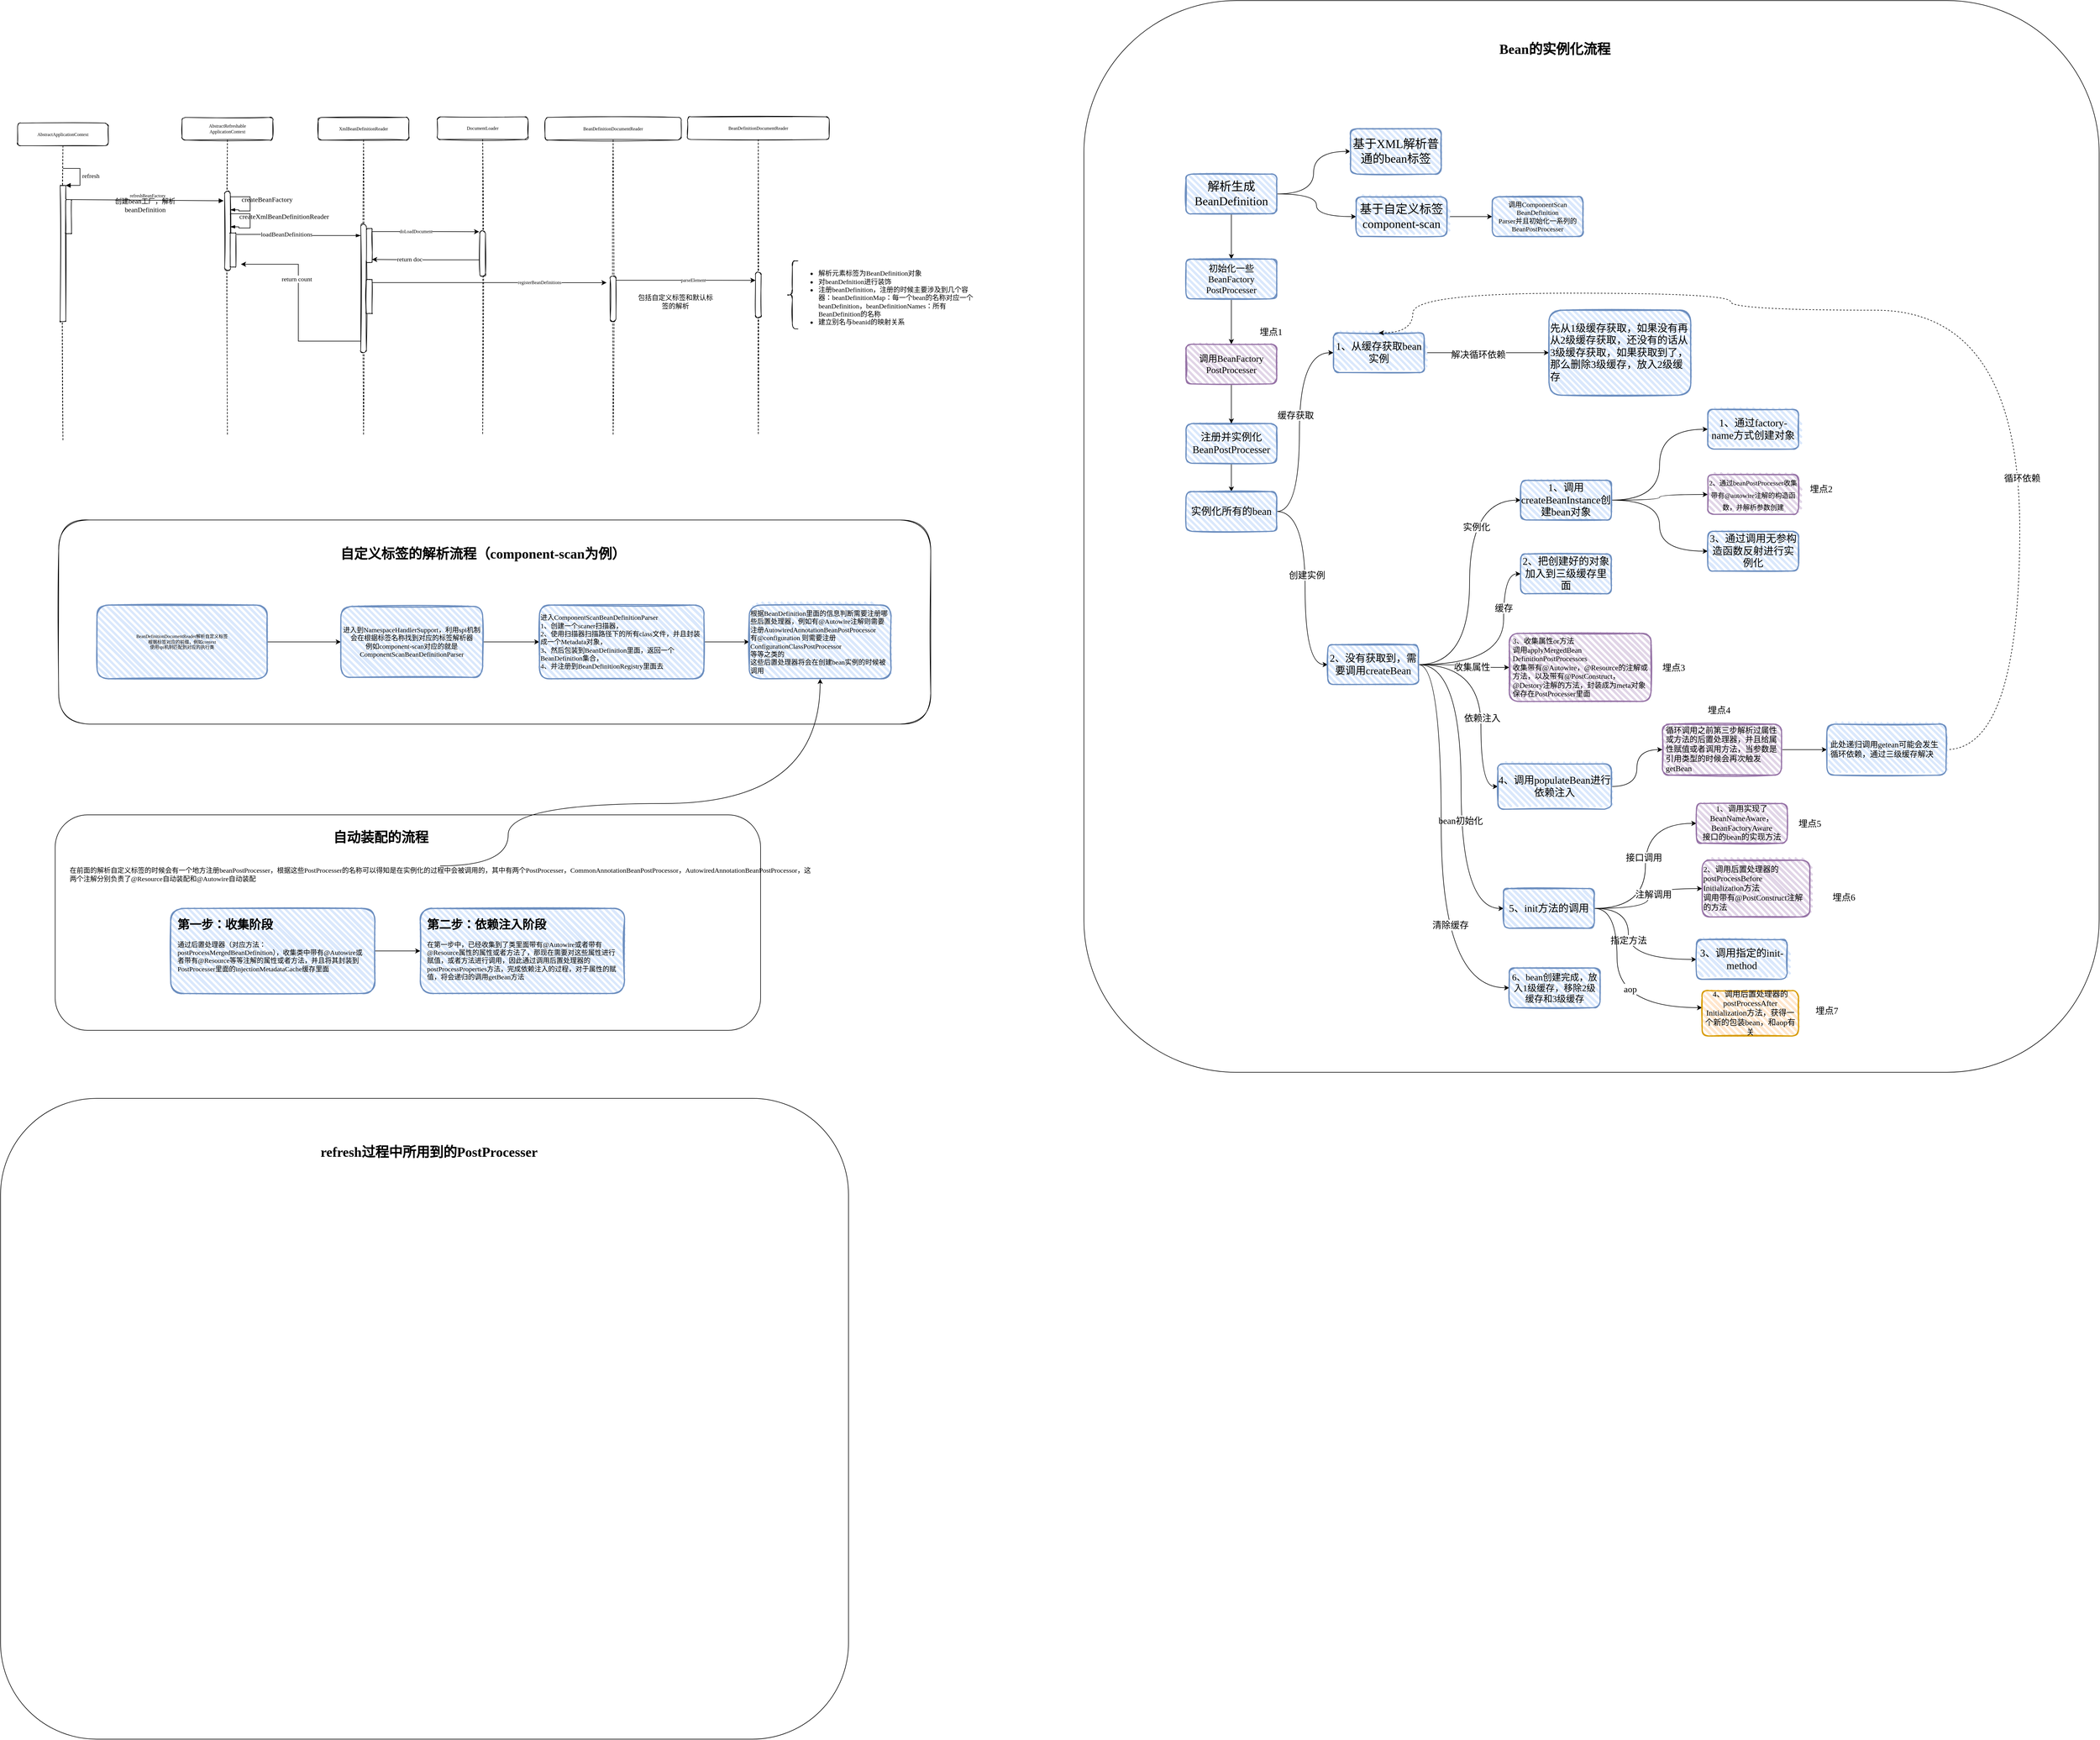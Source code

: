 <mxfile version="20.1.4" type="github">
  <diagram id="qRgSkZ1m7w0oscVlsJi2" name="第 1 页">
    <mxGraphModel dx="1719" dy="2348" grid="1" gridSize="10" guides="1" tooltips="1" connect="1" arrows="1" fold="1" page="1" pageScale="1" pageWidth="827" pageHeight="1169" math="0" shadow="0">
      <root>
        <mxCell id="0" />
        <mxCell id="1" parent="0" />
        <mxCell id="1ompkj2hWSB-YoC1AE3v-81" value="" style="rounded=1;whiteSpace=wrap;html=1;fontFamily=Comic Sans MS;fontSize=16;" vertex="1" parent="1">
          <mxGeometry x="1940" y="-136" width="1790" height="1890" as="geometry" />
        </mxCell>
        <mxCell id="kqyRtx0JfChElpCiszqf-2" value="&lt;div style=&quot;background-color: rgb(255, 255, 255); font-size: 6pt;&quot;&gt;AbstractApplicationContext&lt;/div&gt;" style="shape=umlLifeline;perimeter=lifelinePerimeter;whiteSpace=wrap;html=1;container=1;collapsible=0;recursiveResize=0;outlineConnect=0;sketch=1;rounded=1;glass=0;shadow=0;fontFamily=Comic Sans MS;" parent="1" vertex="1">
          <mxGeometry x="60" y="80" width="160" height="560" as="geometry" />
        </mxCell>
        <mxCell id="kqyRtx0JfChElpCiszqf-5" value="" style="html=1;points=[];perimeter=orthogonalPerimeter;rounded=1;shadow=0;glass=0;sketch=1;fontFamily=Comic Sans MS;" parent="kqyRtx0JfChElpCiszqf-2" vertex="1">
          <mxGeometry x="75" y="110" width="10" height="240" as="geometry" />
        </mxCell>
        <mxCell id="kqyRtx0JfChElpCiszqf-6" value="refresh" style="edgeStyle=orthogonalEdgeStyle;html=1;align=left;spacingLeft=2;endArrow=block;rounded=0;entryX=1;entryY=0;fontFamily=Comic Sans MS;" parent="kqyRtx0JfChElpCiszqf-2" target="kqyRtx0JfChElpCiszqf-5" edge="1">
          <mxGeometry relative="1" as="geometry">
            <mxPoint x="80" y="80" as="sourcePoint" />
            <Array as="points">
              <mxPoint x="110" y="80" />
              <mxPoint x="110" y="110" />
            </Array>
          </mxGeometry>
        </mxCell>
        <mxCell id="kqyRtx0JfChElpCiszqf-14" value="" style="html=1;points=[];perimeter=orthogonalPerimeter;rounded=1;shadow=0;glass=0;sketch=1;fontFamily=Comic Sans MS;" parent="kqyRtx0JfChElpCiszqf-2" vertex="1">
          <mxGeometry x="85" y="135" width="10" height="60" as="geometry" />
        </mxCell>
        <mxCell id="kqyRtx0JfChElpCiszqf-18" value="&lt;div style=&quot;background-color: rgb(255, 255, 255); font-size: 6pt;&quot;&gt;&lt;div style=&quot;font-size: 6pt;&quot;&gt;AbstractRefreshable&lt;/div&gt;&lt;div style=&quot;font-size: 6pt;&quot;&gt;ApplicationContext&lt;/div&gt;&lt;/div&gt;" style="shape=umlLifeline;perimeter=lifelinePerimeter;whiteSpace=wrap;html=1;container=1;collapsible=0;recursiveResize=0;outlineConnect=0;sketch=1;rounded=1;glass=0;shadow=0;fontFamily=Comic Sans MS;" parent="1" vertex="1">
          <mxGeometry x="350" y="70" width="160" height="560" as="geometry" />
        </mxCell>
        <mxCell id="kqyRtx0JfChElpCiszqf-24" value="" style="html=1;points=[[1,0.05,0,0,0],[1,0.1,0,0,0],[1,0.15,0,0,0],[1,0.2,0,0,0],[1,0.25,0,0,0],[1,0.3,0,0,0],[1,0.35,0,0,0],[1,0.4,0,0,0],[1,0.45,0,0,0],[1,0.5,0,0,0],[1,0.55,0,0,0],[1,0.6,0,0,0],[1,0.65,0,0,0],[1,0.7,0,0,0],[1,0.75,0,0,0],[1,0.8,0,0,0],[1,0.85,0,0,0],[1,0.9,0,0,0],[1,0.95,0,0,0]];perimeter=orthogonalPerimeter;rounded=1;shadow=0;glass=0;sketch=1;arcSize=50;fontFamily=Comic Sans MS;" parent="kqyRtx0JfChElpCiszqf-18" vertex="1">
          <mxGeometry x="75" y="130" width="10" height="140" as="geometry" />
        </mxCell>
        <mxCell id="kqyRtx0JfChElpCiszqf-30" value="" style="html=1;points=[[1,0.09,0,0,0],[1,0.18,0,0,0],[1,0.27,0,0,0],[1,0.36,0,0,0],[1,0.45,0,0,0],[1,0.55,0,0,0],[1,0.64,0,0,0],[1,0.73,0,0,0],[1,0.82,0,0,0],[1,0.91,0,0,0]];perimeter=orthogonalPerimeter;rounded=1;shadow=0;glass=0;sketch=1;fontFamily=Comic Sans MS;" parent="kqyRtx0JfChElpCiszqf-18" vertex="1">
          <mxGeometry x="85.0" y="204" width="10" height="60" as="geometry" />
        </mxCell>
        <mxCell id="kqyRtx0JfChElpCiszqf-33" style="edgeStyle=orthogonalEdgeStyle;rounded=0;orthogonalLoop=1;jettySize=auto;html=1;exitX=1;exitY=0.2;exitDx=0;exitDy=0;exitPerimeter=0;entryX=1;entryY=0.05;entryDx=0;entryDy=0;entryPerimeter=0;fontFamily=Comic Sans MS;startArrow=blockThin;startFill=1;endArrow=none;endFill=0;" parent="kqyRtx0JfChElpCiszqf-18" edge="1">
          <mxGeometry relative="1" as="geometry">
            <mxPoint x="85" y="163" as="sourcePoint" />
            <mxPoint x="85" y="142.0" as="targetPoint" />
            <Array as="points">
              <mxPoint x="100" y="163" />
              <mxPoint x="100" y="165" />
              <mxPoint x="120" y="165" />
              <mxPoint x="120" y="140" />
              <mxPoint x="85" y="140" />
            </Array>
          </mxGeometry>
        </mxCell>
        <mxCell id="kqyRtx0JfChElpCiszqf-40" style="edgeStyle=orthogonalEdgeStyle;rounded=0;orthogonalLoop=1;jettySize=auto;html=1;exitX=1;exitY=0.2;exitDx=0;exitDy=0;exitPerimeter=0;entryX=1;entryY=0.05;entryDx=0;entryDy=0;entryPerimeter=0;fontFamily=Comic Sans MS;startArrow=blockThin;startFill=1;endArrow=none;endFill=0;" parent="kqyRtx0JfChElpCiszqf-18" edge="1">
          <mxGeometry relative="1" as="geometry">
            <mxPoint x="85" y="192.98" as="sourcePoint" />
            <mxPoint x="85" y="171.98" as="targetPoint" />
            <Array as="points">
              <mxPoint x="100" y="192.98" />
              <mxPoint x="100" y="194.98" />
              <mxPoint x="120" y="194.98" />
              <mxPoint x="120" y="169.98" />
              <mxPoint x="85" y="169.98" />
            </Array>
          </mxGeometry>
        </mxCell>
        <mxCell id="kqyRtx0JfChElpCiszqf-15" value="&lt;div style=&quot;font-size: 6pt;&quot;&gt;refreshBeanFactory&lt;/div&gt;" style="html=1;verticalAlign=bottom;endArrow=none;entryX=1;entryY=0;rounded=0;endFill=0;startArrow=block;startFill=1;fontFamily=Comic Sans MS;exitX=-0.175;exitY=0.122;exitDx=0;exitDy=0;exitPerimeter=0;" parent="1" source="kqyRtx0JfChElpCiszqf-24" target="kqyRtx0JfChElpCiszqf-14" edge="1">
          <mxGeometry relative="1" as="geometry">
            <mxPoint x="420" y="210" as="sourcePoint" />
          </mxGeometry>
        </mxCell>
        <mxCell id="kqyRtx0JfChElpCiszqf-25" value="创建bean工厂，解析beanDefinition" style="text;html=1;strokeColor=none;fillColor=none;align=center;verticalAlign=middle;whiteSpace=wrap;rounded=0;shadow=0;glass=0;sketch=1;fontFamily=Comic Sans MS;" parent="1" vertex="1">
          <mxGeometry x="220" y="210" width="130" height="30" as="geometry" />
        </mxCell>
        <mxCell id="kqyRtx0JfChElpCiszqf-26" value="&lt;div style=&quot;background-color: rgb(255, 255, 255); font-size: 6pt;&quot;&gt;&lt;div style=&quot;font-size: 6pt;&quot;&gt;XmlBeanDefinitionReader&lt;/div&gt;&lt;/div&gt;" style="shape=umlLifeline;perimeter=lifelinePerimeter;whiteSpace=wrap;html=1;container=1;collapsible=0;recursiveResize=0;outlineConnect=0;sketch=1;rounded=1;glass=0;shadow=0;fontFamily=Comic Sans MS;" parent="1" vertex="1">
          <mxGeometry x="590" y="70" width="160" height="560" as="geometry" />
        </mxCell>
        <mxCell id="kqyRtx0JfChElpCiszqf-27" value="" style="html=1;points=[[0,0.09,0,0,0],[0,0.18,0,0,0],[0,0.27,0,0,0],[0,0.36,0,0,0],[0,0.45,0,0,0],[0,0.55,0,0,0],[0,0.64,0,0,0],[0,0.73,0,0,0],[0,0.82,0,0,0],[0,0.91,0,0,0],[1,0.06,0,0,0],[1,0.13,0,0,0],[1,0.19,0,0,0],[1,0.25,0,0,0],[1,0.31,0,0,0],[1,0.38,0,0,0],[1,0.44,0,0,0],[1,0.5,0,0,0],[1,0.56,0,0,0],[1,0.63,0,0,0],[1,0.69,0,0,0],[1,0.75,0,0,0],[1,0.81,0,0,0],[1,0.88,0,0,0],[1,0.94,0,0,0]];perimeter=orthogonalPerimeter;rounded=1;shadow=0;glass=0;sketch=1;arcSize=50;fontFamily=Comic Sans MS;" parent="kqyRtx0JfChElpCiszqf-26" vertex="1">
          <mxGeometry x="75" y="188" width="10" height="227" as="geometry" />
        </mxCell>
        <mxCell id="kqyRtx0JfChElpCiszqf-47" value="" style="html=1;points=[[1,0.09,0,0,0],[1,0.18,0,0,0],[1,0.27,0,0,0],[1,0.36,0,0,0],[1,0.45,0,0,0],[1,0.55,0,0,0],[1,0.64,0,0,0],[1,0.73,0,0,0],[1,0.82,0,0,0],[1,0.91,0,0,0]];perimeter=orthogonalPerimeter;rounded=1;shadow=0;glass=0;sketch=1;fontFamily=Comic Sans MS;" parent="kqyRtx0JfChElpCiszqf-26" vertex="1">
          <mxGeometry x="85.0" y="196" width="10" height="60" as="geometry" />
        </mxCell>
        <mxCell id="kqyRtx0JfChElpCiszqf-49" value="" style="html=1;points=[[1,0.09,0,0,0],[1,0.18,0,0,0],[1,0.27,0,0,0],[1,0.36,0,0,0],[1,0.45,0,0,0],[1,0.55,0,0,0],[1,0.64,0,0,0],[1,0.73,0,0,0],[1,0.82,0,0,0],[1,0.91,0,0,0]];perimeter=orthogonalPerimeter;rounded=1;shadow=0;glass=0;sketch=1;fontFamily=Comic Sans MS;" parent="kqyRtx0JfChElpCiszqf-26" vertex="1">
          <mxGeometry x="85.0" y="286" width="10" height="60" as="geometry" />
        </mxCell>
        <mxCell id="kqyRtx0JfChElpCiszqf-34" value="createXmlBeanDefinitionReader" style="text;html=1;strokeColor=none;fillColor=none;align=center;verticalAlign=middle;whiteSpace=wrap;rounded=0;shadow=0;glass=0;sketch=1;fontFamily=Comic Sans MS;" parent="1" vertex="1">
          <mxGeometry x="500" y="230" width="60" height="30" as="geometry" />
        </mxCell>
        <mxCell id="kqyRtx0JfChElpCiszqf-37" style="edgeStyle=orthogonalEdgeStyle;rounded=0;orthogonalLoop=1;jettySize=auto;html=1;exitX=0;exitY=0.09;exitDx=0;exitDy=0;exitPerimeter=0;entryX=1.094;entryY=0.039;entryDx=0;entryDy=0;entryPerimeter=0;fontFamily=Comic Sans MS;startArrow=blockThin;startFill=1;endArrow=none;endFill=0;" parent="1" source="kqyRtx0JfChElpCiszqf-27" target="kqyRtx0JfChElpCiszqf-30" edge="1">
          <mxGeometry relative="1" as="geometry" />
        </mxCell>
        <mxCell id="kqyRtx0JfChElpCiszqf-39" value="loadBeanDefinitions" style="edgeLabel;html=1;align=center;verticalAlign=middle;resizable=0;points=[];fontFamily=Comic Sans MS;" parent="kqyRtx0JfChElpCiszqf-37" vertex="1" connectable="0">
          <mxGeometry x="0.203" y="-1" relative="1" as="geometry">
            <mxPoint as="offset" />
          </mxGeometry>
        </mxCell>
        <mxCell id="kqyRtx0JfChElpCiszqf-41" value="createBeanFactory" style="text;html=1;strokeColor=none;fillColor=none;align=center;verticalAlign=middle;whiteSpace=wrap;rounded=0;shadow=0;glass=0;sketch=1;fontFamily=Comic Sans MS;" parent="1" vertex="1">
          <mxGeometry x="470" y="200" width="60" height="30" as="geometry" />
        </mxCell>
        <mxCell id="kqyRtx0JfChElpCiszqf-42" value="&lt;div style=&quot;background-color: rgb(255, 255, 255); font-size: 6pt;&quot;&gt;&lt;div style=&quot;font-size: 6pt;&quot;&gt;DocumentLoader&lt;/div&gt;&lt;/div&gt;" style="shape=umlLifeline;perimeter=lifelinePerimeter;whiteSpace=wrap;html=1;container=1;collapsible=0;recursiveResize=0;outlineConnect=0;sketch=1;rounded=1;glass=0;shadow=0;fontFamily=Comic Sans MS;" parent="1" vertex="1">
          <mxGeometry x="800" y="69" width="160" height="560" as="geometry" />
        </mxCell>
        <mxCell id="kqyRtx0JfChElpCiszqf-43" value="" style="html=1;points=[[0,0.09,0,0,0],[0,0.18,0,0,0],[0,0.27,0,0,0],[0,0.36,0,0,0],[0,0.45,0,0,0],[0,0.55,0,0,0],[0,0.64,0,0,0],[0,0.73,0,0,0],[0,0.82,0,0,0],[0,0.91,0,0,0]];perimeter=orthogonalPerimeter;rounded=1;shadow=0;glass=0;sketch=1;arcSize=50;fontFamily=Comic Sans MS;" parent="kqyRtx0JfChElpCiszqf-42" vertex="1">
          <mxGeometry x="75" y="201" width="10" height="80" as="geometry" />
        </mxCell>
        <mxCell id="kqyRtx0JfChElpCiszqf-44" value="&lt;div style=&quot;background-color: rgb(255, 255, 255); font-size: 6pt;&quot;&gt;&lt;div style=&quot;font-size: 6pt;&quot;&gt;BeanDefinitionDocumentReader&lt;/div&gt;&lt;/div&gt;" style="shape=umlLifeline;perimeter=lifelinePerimeter;whiteSpace=wrap;html=1;container=1;collapsible=0;recursiveResize=0;outlineConnect=0;sketch=1;rounded=1;glass=0;shadow=0;fontFamily=Comic Sans MS;" parent="1" vertex="1">
          <mxGeometry x="990" y="70" width="240" height="559" as="geometry" />
        </mxCell>
        <mxCell id="kqyRtx0JfChElpCiszqf-45" value="" style="html=1;points=[[0,0.09,0,0,0],[0,0.17,0,0,0],[0,0.28,0,0,0],[0,0.36,0,0,0],[0,0.45,0,0,0],[0,0.55,0,0,0],[0,0.64,0,0,0],[0,0.72,0,0,0],[0,0.82,0,0,0],[0,0.91,0,0,0],[1,0.09,0,0,0],[1,0.18,0,0,0],[1,0.27,0,0,0],[1,0.36,0,0,0],[1,0.45,0,0,0],[1,0.55,0,0,0],[1,0.64,0,0,0],[1,0.73,0,0,0],[1,0.82,0,0,0],[1,0.91,0,0,0]];perimeter=orthogonalPerimeter;rounded=1;shadow=0;glass=0;sketch=1;arcSize=50;fontFamily=Comic Sans MS;" parent="kqyRtx0JfChElpCiszqf-44" vertex="1">
          <mxGeometry x="115" y="280" width="10" height="80" as="geometry" />
        </mxCell>
        <mxCell id="kqyRtx0JfChElpCiszqf-48" style="edgeStyle=orthogonalEdgeStyle;rounded=0;orthogonalLoop=1;jettySize=auto;html=1;exitX=1;exitY=0.09;exitDx=0;exitDy=0;exitPerimeter=0;entryX=-0.123;entryY=0.02;entryDx=0;entryDy=0;entryPerimeter=0;fontFamily=Comic Sans MS;startArrow=none;startFill=0;endArrow=classic;endFill=1;" parent="1" source="kqyRtx0JfChElpCiszqf-47" target="kqyRtx0JfChElpCiszqf-43" edge="1">
          <mxGeometry relative="1" as="geometry" />
        </mxCell>
        <mxCell id="kqyRtx0JfChElpCiszqf-51" value="&lt;div style=&quot;font-size: 6pt;&quot;&gt;doLoadDocument&lt;/div&gt;" style="edgeLabel;html=1;align=center;verticalAlign=middle;resizable=0;points=[];fontFamily=Comic Sans MS;" parent="kqyRtx0JfChElpCiszqf-48" vertex="1" connectable="0">
          <mxGeometry x="-0.187" y="1" relative="1" as="geometry">
            <mxPoint as="offset" />
          </mxGeometry>
        </mxCell>
        <mxCell id="kqyRtx0JfChElpCiszqf-50" style="edgeStyle=orthogonalEdgeStyle;rounded=0;orthogonalLoop=1;jettySize=auto;html=1;exitX=1;exitY=0.09;exitDx=0;exitDy=0;exitPerimeter=0;entryX=-0.654;entryY=0.144;entryDx=0;entryDy=0;entryPerimeter=0;fontFamily=Comic Sans MS;startArrow=none;startFill=0;endArrow=classic;endFill=1;" parent="1" source="kqyRtx0JfChElpCiszqf-49" target="kqyRtx0JfChElpCiszqf-45" edge="1">
          <mxGeometry relative="1" as="geometry" />
        </mxCell>
        <mxCell id="kqyRtx0JfChElpCiszqf-54" value="&lt;div style=&quot;font-size: 6pt;&quot;&gt;registerBeanDefinitions&lt;/div&gt;" style="edgeLabel;html=1;align=center;verticalAlign=middle;resizable=0;points=[];fontFamily=Comic Sans MS;" parent="kqyRtx0JfChElpCiszqf-50" vertex="1" connectable="0">
          <mxGeometry x="-0.263" y="-1" relative="1" as="geometry">
            <mxPoint x="142" y="-2" as="offset" />
          </mxGeometry>
        </mxCell>
        <mxCell id="kqyRtx0JfChElpCiszqf-52" style="edgeStyle=orthogonalEdgeStyle;rounded=0;orthogonalLoop=1;jettySize=auto;html=1;exitX=0;exitY=0.64;exitDx=0;exitDy=0;exitPerimeter=0;entryX=1;entryY=0.91;entryDx=0;entryDy=0;entryPerimeter=0;fontFamily=Comic Sans MS;startArrow=none;startFill=0;endArrow=classic;endFill=1;" parent="1" source="kqyRtx0JfChElpCiszqf-43" target="kqyRtx0JfChElpCiszqf-47" edge="1">
          <mxGeometry relative="1" as="geometry" />
        </mxCell>
        <mxCell id="kqyRtx0JfChElpCiszqf-53" value="return doc" style="edgeLabel;html=1;align=center;verticalAlign=middle;resizable=0;points=[];fontFamily=Comic Sans MS;" parent="kqyRtx0JfChElpCiszqf-52" vertex="1" connectable="0">
          <mxGeometry x="0.312" y="-1" relative="1" as="geometry">
            <mxPoint as="offset" />
          </mxGeometry>
        </mxCell>
        <mxCell id="kqyRtx0JfChElpCiszqf-56" value="&lt;div style=&quot;background-color: rgb(255, 255, 255); font-size: 6pt;&quot;&gt;&lt;div style=&quot;font-size: 6pt;&quot;&gt;BeanDefinitionDocumentReader&lt;/div&gt;&lt;/div&gt;" style="shape=umlLifeline;perimeter=lifelinePerimeter;whiteSpace=wrap;html=1;container=1;collapsible=0;recursiveResize=0;outlineConnect=0;sketch=1;rounded=1;glass=0;shadow=0;fontFamily=Comic Sans MS;" parent="1" vertex="1">
          <mxGeometry x="1241" y="69" width="250" height="559" as="geometry" />
        </mxCell>
        <mxCell id="kqyRtx0JfChElpCiszqf-57" value="" style="html=1;points=[[0,0.09,0,0,0],[0,0.18,0,0,0],[0,0.27,0,0,0],[0,0.36,0,0,0],[0,0.45,0,0,0],[0,0.55,0,0,0],[0,0.64,0,0,0],[0,0.73,0,0,0],[0,0.82,0,0,0],[0,0.91,0,0,0]];perimeter=orthogonalPerimeter;rounded=1;shadow=0;glass=0;sketch=1;arcSize=50;fontFamily=Comic Sans MS;" parent="kqyRtx0JfChElpCiszqf-56" vertex="1">
          <mxGeometry x="120" y="274" width="10" height="80" as="geometry" />
        </mxCell>
        <mxCell id="kqyRtx0JfChElpCiszqf-62" value="" style="shape=curlyBracket;whiteSpace=wrap;html=1;rounded=1;shadow=0;glass=0;sketch=1;fontFamily=Comic Sans MS;" parent="kqyRtx0JfChElpCiszqf-56" vertex="1">
          <mxGeometry x="175" y="254" width="20" height="120" as="geometry" />
        </mxCell>
        <mxCell id="kqyRtx0JfChElpCiszqf-58" style="edgeStyle=orthogonalEdgeStyle;rounded=0;orthogonalLoop=1;jettySize=auto;html=1;exitX=1;exitY=0.09;exitDx=0;exitDy=0;exitPerimeter=0;entryX=0;entryY=0.18;entryDx=0;entryDy=0;entryPerimeter=0;fontFamily=Comic Sans MS;startArrow=none;startFill=0;endArrow=classic;endFill=1;" parent="1" source="kqyRtx0JfChElpCiszqf-45" target="kqyRtx0JfChElpCiszqf-57" edge="1">
          <mxGeometry relative="1" as="geometry" />
        </mxCell>
        <mxCell id="kqyRtx0JfChElpCiszqf-59" value="&lt;div style=&quot;font-size: 6pt;&quot;&gt;parseElement&lt;/div&gt;" style="edgeLabel;html=1;align=center;verticalAlign=middle;resizable=0;points=[];fontFamily=Comic Sans MS;" parent="kqyRtx0JfChElpCiszqf-58" vertex="1" connectable="0">
          <mxGeometry x="0.106" y="1" relative="1" as="geometry">
            <mxPoint as="offset" />
          </mxGeometry>
        </mxCell>
        <mxCell id="kqyRtx0JfChElpCiszqf-60" style="edgeStyle=orthogonalEdgeStyle;rounded=0;orthogonalLoop=1;jettySize=auto;html=1;exitX=0;exitY=0.91;exitDx=0;exitDy=0;exitPerimeter=0;entryX=1.874;entryY=0.916;entryDx=0;entryDy=0;entryPerimeter=0;fontFamily=Comic Sans MS;startArrow=none;startFill=0;endArrow=classic;endFill=1;" parent="1" source="kqyRtx0JfChElpCiszqf-27" target="kqyRtx0JfChElpCiszqf-30" edge="1">
          <mxGeometry relative="1" as="geometry" />
        </mxCell>
        <mxCell id="kqyRtx0JfChElpCiszqf-61" value="return count" style="edgeLabel;html=1;align=center;verticalAlign=middle;resizable=0;points=[];fontFamily=Comic Sans MS;" parent="kqyRtx0JfChElpCiszqf-60" vertex="1" connectable="0">
          <mxGeometry x="0.267" y="3" relative="1" as="geometry">
            <mxPoint as="offset" />
          </mxGeometry>
        </mxCell>
        <mxCell id="kqyRtx0JfChElpCiszqf-63" value="&lt;ul&gt;&lt;li&gt;解析元素标签为BeanDefinition对象&lt;/li&gt;&lt;li&gt;对beanDefnition进行装饰&lt;/li&gt;&lt;li&gt;注册beanDefinition，注册的时候主要涉及到几个容器：beanDefinitionMap：每一个bean的名称对应一个beanDefinition，beanDefinitionNames：所有BeanDefinition的名称&lt;/li&gt;&lt;li&gt;建立别名与beanid的映射关系&lt;/li&gt;&lt;/ul&gt;" style="text;strokeColor=none;fillColor=none;html=1;whiteSpace=wrap;verticalAlign=middle;overflow=hidden;rounded=1;shadow=0;glass=0;sketch=1;fontFamily=Comic Sans MS;" parent="1" vertex="1">
          <mxGeometry x="1430" y="313" width="320" height="150" as="geometry" />
        </mxCell>
        <mxCell id="kqyRtx0JfChElpCiszqf-65" value="包括自定义标签和默认标签的解析" style="text;html=1;strokeColor=none;fillColor=none;align=center;verticalAlign=middle;whiteSpace=wrap;rounded=0;shadow=0;glass=0;sketch=1;fontFamily=Comic Sans MS;" parent="1" vertex="1">
          <mxGeometry x="1150" y="380" width="140" height="30" as="geometry" />
        </mxCell>
        <mxCell id="kqyRtx0JfChElpCiszqf-67" value="" style="rounded=1;whiteSpace=wrap;html=1;shadow=0;glass=0;sketch=1;fontFamily=Comic Sans MS;" parent="1" vertex="1">
          <mxGeometry x="132.5" y="780" width="1537.5" height="360" as="geometry" />
        </mxCell>
        <mxCell id="kqyRtx0JfChElpCiszqf-68" value="自定义标签的解析流程（component-scan为例）" style="text;strokeColor=none;fillColor=none;html=1;fontSize=24;fontStyle=1;verticalAlign=middle;align=center;rounded=1;shadow=0;glass=0;sketch=1;fontFamily=Comic Sans MS;" parent="1" vertex="1">
          <mxGeometry x="620" y="820" width="520" height="40" as="geometry" />
        </mxCell>
        <mxCell id="kqyRtx0JfChElpCiszqf-72" value="" style="edgeStyle=orthogonalEdgeStyle;rounded=0;orthogonalLoop=1;jettySize=auto;html=1;fontFamily=Comic Sans MS;startArrow=none;startFill=0;endArrow=classic;endFill=1;" parent="1" source="kqyRtx0JfChElpCiszqf-70" target="kqyRtx0JfChElpCiszqf-71" edge="1">
          <mxGeometry relative="1" as="geometry" />
        </mxCell>
        <mxCell id="kqyRtx0JfChElpCiszqf-70" value="&lt;div style=&quot;font-size: 6pt;&quot;&gt;BeanDefinitionDocumentReader解析自定义标签&lt;/div&gt;&lt;div style=&quot;font-size: 6pt;&quot;&gt;根据标签对应的前缀，例如context&lt;/div&gt;&lt;div style=&quot;font-size: 6pt;&quot;&gt;使用spi机制匹配到对应的执行类&lt;/div&gt;" style="rounded=1;whiteSpace=wrap;html=1;strokeWidth=2;fillWeight=4;hachureGap=8;hachureAngle=45;fillColor=#dae8fc;sketch=1;shadow=0;glass=0;fontFamily=Comic Sans MS;strokeColor=#6c8ebf;" parent="1" vertex="1">
          <mxGeometry x="200" y="930" width="300" height="130" as="geometry" />
        </mxCell>
        <mxCell id="kqyRtx0JfChElpCiszqf-74" value="" style="edgeStyle=orthogonalEdgeStyle;rounded=0;orthogonalLoop=1;jettySize=auto;html=1;fontFamily=Comic Sans MS;startArrow=none;startFill=0;endArrow=classic;endFill=1;" parent="1" source="kqyRtx0JfChElpCiszqf-71" target="kqyRtx0JfChElpCiszqf-73" edge="1">
          <mxGeometry relative="1" as="geometry" />
        </mxCell>
        <mxCell id="kqyRtx0JfChElpCiszqf-71" value="进入到NamespaceHandlerSupport，利用spi机制会在根据标签名称找到对应的标签解析器&lt;br&gt;例如component-scan对应的就是ComponentScanBeanDefinitionParser" style="whiteSpace=wrap;html=1;fontFamily=Comic Sans MS;fillColor=#dae8fc;strokeColor=#6c8ebf;rounded=1;strokeWidth=2;fillWeight=4;hachureGap=8;hachureAngle=45;sketch=1;shadow=0;glass=0;" parent="1" vertex="1">
          <mxGeometry x="630" y="932.5" width="250" height="125" as="geometry" />
        </mxCell>
        <mxCell id="kqyRtx0JfChElpCiszqf-77" value="" style="edgeStyle=orthogonalEdgeStyle;rounded=0;orthogonalLoop=1;jettySize=auto;html=1;fontFamily=Comic Sans MS;startArrow=none;startFill=0;endArrow=classic;endFill=1;" parent="1" source="kqyRtx0JfChElpCiszqf-73" target="kqyRtx0JfChElpCiszqf-76" edge="1">
          <mxGeometry relative="1" as="geometry" />
        </mxCell>
        <mxCell id="kqyRtx0JfChElpCiszqf-73" value="进入ComponentScanBeanDefinitionParser&lt;br&gt;1、创建一个scaner扫描器，&lt;br&gt;2、使用扫描器扫描路径下的所有class文件，并且封装成一个Metadata对象，&lt;br&gt;3、然后包装到BeanDefinition里面，返回一个BeanDefinition集合，&lt;br&gt;&lt;div style=&quot;&quot;&gt;&lt;span style=&quot;background-color: initial;&quot;&gt;4、并注册到BeanDefinitionRegistry里面去&lt;/span&gt;&lt;/div&gt;" style="whiteSpace=wrap;html=1;fontFamily=Comic Sans MS;fillColor=#dae8fc;strokeColor=#6c8ebf;rounded=1;strokeWidth=2;fillWeight=4;hachureGap=8;hachureAngle=45;sketch=1;shadow=0;glass=0;align=left;" parent="1" vertex="1">
          <mxGeometry x="980" y="930" width="290" height="130" as="geometry" />
        </mxCell>
        <mxCell id="kqyRtx0JfChElpCiszqf-76" value="根据BeanDefinition里面的信息判断需要注册哪些后置处理器，例如有@Autowire注解则需要注册AutowiredAnnotationBeanPostProcessor&lt;br&gt;有@configuration 则需要注册ConfigurationClassPostProcessor&lt;br&gt;等等之类的&lt;br&gt;这些后置处理器将会在创建bean实例的时候被调用" style="whiteSpace=wrap;html=1;fontFamily=Comic Sans MS;align=left;fillColor=#dae8fc;strokeColor=#6c8ebf;rounded=1;strokeWidth=2;fillWeight=4;hachureGap=8;hachureAngle=45;sketch=1;shadow=0;glass=0;" parent="1" vertex="1">
          <mxGeometry x="1350" y="930" width="250" height="130" as="geometry" />
        </mxCell>
        <mxCell id="1ompkj2hWSB-YoC1AE3v-1" value="" style="rounded=1;whiteSpace=wrap;html=1;fontFamily=Comic Sans MS;align=left;verticalAlign=top;" vertex="1" parent="1">
          <mxGeometry x="126.25" y="1300" width="1243.75" height="380" as="geometry" />
        </mxCell>
        <mxCell id="1ompkj2hWSB-YoC1AE3v-2" value="自动装配的流程" style="text;strokeColor=none;fillColor=none;html=1;fontSize=24;fontStyle=1;verticalAlign=middle;align=center;fontFamily=Comic Sans MS;" vertex="1" parent="1">
          <mxGeometry x="650" y="1320" width="100" height="40" as="geometry" />
        </mxCell>
        <mxCell id="1ompkj2hWSB-YoC1AE3v-4" style="edgeStyle=orthogonalEdgeStyle;rounded=0;orthogonalLoop=1;jettySize=auto;html=1;exitX=0.5;exitY=0;exitDx=0;exitDy=0;fontFamily=Comic Sans MS;curved=1;" edge="1" parent="1" source="1ompkj2hWSB-YoC1AE3v-3" target="kqyRtx0JfChElpCiszqf-76">
          <mxGeometry relative="1" as="geometry">
            <Array as="points">
              <mxPoint x="925" y="1280" />
              <mxPoint x="1475" y="1280" />
            </Array>
          </mxGeometry>
        </mxCell>
        <mxCell id="1ompkj2hWSB-YoC1AE3v-3" value="在前面的解析自定义标签的时候会有一个地方注册beanPostProcesser，根据这些PostProcesser的名称可以得知是在实例化的过程中会被调用的，其中有两个PostProcesser，CommonAnnotationBeanPostProcessor，AutowiredAnnotationBeanPostProcessor，这两个注解分别负责了@Resource自动装配和@Autowire自动装配" style="text;html=1;strokeColor=none;fillColor=none;align=left;verticalAlign=middle;whiteSpace=wrap;rounded=0;fontFamily=Comic Sans MS;" vertex="1" parent="1">
          <mxGeometry x="150" y="1390" width="1310" height="30" as="geometry" />
        </mxCell>
        <mxCell id="1ompkj2hWSB-YoC1AE3v-8" value="" style="edgeStyle=orthogonalEdgeStyle;curved=1;rounded=0;orthogonalLoop=1;jettySize=auto;html=1;fontFamily=Comic Sans MS;fontSize=21;" edge="1" parent="1" source="1ompkj2hWSB-YoC1AE3v-6" target="1ompkj2hWSB-YoC1AE3v-7">
          <mxGeometry relative="1" as="geometry" />
        </mxCell>
        <mxCell id="1ompkj2hWSB-YoC1AE3v-6" value="&lt;b&gt;&lt;font style=&quot;font-size: 21px;&quot;&gt;第一步：收集阶段&lt;br&gt;&lt;/font&gt;&lt;/b&gt;&lt;br&gt;通过后置处理器（对应方法：postProcessMergedBeanDefinition），收集类中带有@Autowire或者带有@Resource等等注解的属性或者方法，并且将其封装到PostProcesser里面的injectionMetadataCache缓存里面" style="rounded=1;whiteSpace=wrap;html=1;strokeWidth=2;fillWeight=4;hachureGap=8;hachureAngle=45;fillColor=#dae8fc;sketch=1;fontFamily=Comic Sans MS;strokeColor=#6c8ebf;align=left;verticalAlign=top;spacing=12;" vertex="1" parent="1">
          <mxGeometry x="330" y="1465" width="360" height="150" as="geometry" />
        </mxCell>
        <mxCell id="1ompkj2hWSB-YoC1AE3v-7" value="&lt;b&gt;&lt;font style=&quot;font-size: 21px;&quot;&gt;第二步：依赖注入阶段&lt;br&gt;&lt;/font&gt;&lt;/b&gt;&lt;br&gt;在第一步中，已经收集到了类里面带有@Autowire或者带有@Resource属性的属性或者方法了，那现在需要对这些属性进行赋值，或者方法进行调用，因此通过调用后置处理器的postProcessProperties方法，完成依赖注入的过程，对于属性的赋值，将会递归的调用getBean方法" style="rounded=1;whiteSpace=wrap;html=1;strokeWidth=2;fillWeight=4;hachureGap=8;hachureAngle=45;fillColor=#dae8fc;sketch=1;fontFamily=Comic Sans MS;strokeColor=#6c8ebf;align=left;verticalAlign=top;spacing=12;" vertex="1" parent="1">
          <mxGeometry x="770" y="1465" width="360" height="150" as="geometry" />
        </mxCell>
        <mxCell id="1ompkj2hWSB-YoC1AE3v-19" value="" style="edgeStyle=orthogonalEdgeStyle;curved=1;rounded=0;orthogonalLoop=1;jettySize=auto;html=1;fontFamily=Comic Sans MS;fontSize=18;" edge="1" parent="1" source="1ompkj2hWSB-YoC1AE3v-13" target="1ompkj2hWSB-YoC1AE3v-18">
          <mxGeometry relative="1" as="geometry" />
        </mxCell>
        <mxCell id="1ompkj2hWSB-YoC1AE3v-21" value="" style="edgeStyle=orthogonalEdgeStyle;curved=1;rounded=0;orthogonalLoop=1;jettySize=auto;html=1;fontFamily=Comic Sans MS;fontSize=18;" edge="1" parent="1" source="1ompkj2hWSB-YoC1AE3v-13" target="1ompkj2hWSB-YoC1AE3v-20">
          <mxGeometry relative="1" as="geometry" />
        </mxCell>
        <mxCell id="1ompkj2hWSB-YoC1AE3v-25" value="" style="edgeStyle=orthogonalEdgeStyle;curved=1;rounded=0;orthogonalLoop=1;jettySize=auto;html=1;fontFamily=Comic Sans MS;fontSize=12;" edge="1" parent="1" source="1ompkj2hWSB-YoC1AE3v-13" target="1ompkj2hWSB-YoC1AE3v-24">
          <mxGeometry relative="1" as="geometry" />
        </mxCell>
        <mxCell id="1ompkj2hWSB-YoC1AE3v-13" value="解析生成BeanDefinition" style="rounded=1;whiteSpace=wrap;html=1;strokeWidth=2;fillWeight=4;hachureGap=8;hachureAngle=45;fillColor=#dae8fc;sketch=1;fontFamily=Comic Sans MS;fontSize=21;strokeColor=#6c8ebf;" vertex="1" parent="1">
          <mxGeometry x="2120" y="170" width="160" height="70" as="geometry" />
        </mxCell>
        <mxCell id="1ompkj2hWSB-YoC1AE3v-17" value="" style="edgeStyle=orthogonalEdgeStyle;curved=1;rounded=0;orthogonalLoop=1;jettySize=auto;html=1;fontFamily=Comic Sans MS;fontSize=18;" edge="1" parent="1" source="1ompkj2hWSB-YoC1AE3v-14" target="1ompkj2hWSB-YoC1AE3v-16">
          <mxGeometry relative="1" as="geometry" />
        </mxCell>
        <mxCell id="1ompkj2hWSB-YoC1AE3v-14" value="注册并实例化BeanPostProcesser" style="rounded=1;whiteSpace=wrap;html=1;strokeWidth=2;fillWeight=4;hachureGap=8;hachureAngle=45;fillColor=#dae8fc;sketch=1;fontFamily=Comic Sans MS;fontSize=18;strokeColor=#6c8ebf;" vertex="1" parent="1">
          <mxGeometry x="2120" y="610" width="160" height="70" as="geometry" />
        </mxCell>
        <mxCell id="1ompkj2hWSB-YoC1AE3v-30" value="" style="edgeStyle=orthogonalEdgeStyle;curved=1;rounded=0;orthogonalLoop=1;jettySize=auto;html=1;fontFamily=Comic Sans MS;fontSize=16;" edge="1" parent="1" source="1ompkj2hWSB-YoC1AE3v-16" target="1ompkj2hWSB-YoC1AE3v-29">
          <mxGeometry relative="1" as="geometry">
            <Array as="points">
              <mxPoint x="2320" y="765" />
              <mxPoint x="2320" y="485" />
            </Array>
          </mxGeometry>
        </mxCell>
        <mxCell id="1ompkj2hWSB-YoC1AE3v-83" value="缓存获取" style="edgeLabel;html=1;align=center;verticalAlign=middle;resizable=0;points=[];fontSize=16;fontFamily=Comic Sans MS;" vertex="1" connectable="0" parent="1ompkj2hWSB-YoC1AE3v-30">
          <mxGeometry x="0.106" y="7" relative="1" as="geometry">
            <mxPoint as="offset" />
          </mxGeometry>
        </mxCell>
        <mxCell id="1ompkj2hWSB-YoC1AE3v-32" value="" style="edgeStyle=orthogonalEdgeStyle;curved=1;rounded=0;orthogonalLoop=1;jettySize=auto;html=1;fontFamily=Comic Sans MS;fontSize=16;" edge="1" parent="1" source="1ompkj2hWSB-YoC1AE3v-16" target="1ompkj2hWSB-YoC1AE3v-31">
          <mxGeometry relative="1" as="geometry">
            <Array as="points">
              <mxPoint x="2330" y="765" />
              <mxPoint x="2330" y="1035" />
            </Array>
          </mxGeometry>
        </mxCell>
        <mxCell id="1ompkj2hWSB-YoC1AE3v-84" value="创建实例" style="edgeLabel;html=1;align=center;verticalAlign=middle;resizable=0;points=[];fontSize=16;fontFamily=Comic Sans MS;" vertex="1" connectable="0" parent="1ompkj2hWSB-YoC1AE3v-32">
          <mxGeometry x="-0.102" y="3" relative="1" as="geometry">
            <mxPoint as="offset" />
          </mxGeometry>
        </mxCell>
        <mxCell id="1ompkj2hWSB-YoC1AE3v-16" value="实例化所有的bean" style="rounded=1;whiteSpace=wrap;html=1;strokeWidth=2;fillWeight=4;hachureGap=8;hachureAngle=45;fillColor=#dae8fc;sketch=1;fontFamily=Comic Sans MS;fontSize=18;strokeColor=#6c8ebf;" vertex="1" parent="1">
          <mxGeometry x="2120" y="730" width="160" height="70" as="geometry" />
        </mxCell>
        <mxCell id="1ompkj2hWSB-YoC1AE3v-18" value="基于XML解析普通的bean标签" style="rounded=1;whiteSpace=wrap;html=1;strokeWidth=2;fillWeight=4;hachureGap=8;hachureAngle=45;fillColor=#dae8fc;sketch=1;fontFamily=Comic Sans MS;fontSize=21;strokeColor=#6c8ebf;" vertex="1" parent="1">
          <mxGeometry x="2410" y="90" width="160" height="80" as="geometry" />
        </mxCell>
        <mxCell id="1ompkj2hWSB-YoC1AE3v-23" value="" style="edgeStyle=orthogonalEdgeStyle;curved=1;rounded=0;orthogonalLoop=1;jettySize=auto;html=1;fontFamily=Comic Sans MS;fontSize=18;" edge="1" parent="1" source="1ompkj2hWSB-YoC1AE3v-20" target="1ompkj2hWSB-YoC1AE3v-22">
          <mxGeometry relative="1" as="geometry" />
        </mxCell>
        <mxCell id="1ompkj2hWSB-YoC1AE3v-20" value="基于自定义标签component-scan" style="rounded=1;whiteSpace=wrap;html=1;strokeWidth=2;fillWeight=4;hachureGap=8;hachureAngle=45;fillColor=#dae8fc;sketch=1;fontFamily=Comic Sans MS;fontSize=21;strokeColor=#6c8ebf;" vertex="1" parent="1">
          <mxGeometry x="2420" y="210" width="160" height="70" as="geometry" />
        </mxCell>
        <mxCell id="1ompkj2hWSB-YoC1AE3v-22" value="调用ComponentScan&lt;br style=&quot;font-size: 12px;&quot;&gt;BeanDefinition&lt;br style=&quot;font-size: 12px;&quot;&gt;Parser并且初始化一系列的BeanPostProcesser" style="rounded=1;whiteSpace=wrap;html=1;strokeWidth=2;fillWeight=4;hachureGap=8;hachureAngle=45;fillColor=#dae8fc;sketch=1;fontFamily=Comic Sans MS;fontSize=12;strokeColor=#6c8ebf;" vertex="1" parent="1">
          <mxGeometry x="2660" y="210" width="160" height="70" as="geometry" />
        </mxCell>
        <mxCell id="1ompkj2hWSB-YoC1AE3v-27" value="" style="edgeStyle=orthogonalEdgeStyle;curved=1;rounded=0;orthogonalLoop=1;jettySize=auto;html=1;fontFamily=Comic Sans MS;fontSize=16;" edge="1" parent="1" source="1ompkj2hWSB-YoC1AE3v-24" target="1ompkj2hWSB-YoC1AE3v-26">
          <mxGeometry relative="1" as="geometry" />
        </mxCell>
        <mxCell id="1ompkj2hWSB-YoC1AE3v-24" value="初始化一些BeanFactory&lt;br style=&quot;font-size: 16px;&quot;&gt;PostProcesser" style="rounded=1;whiteSpace=wrap;html=1;strokeWidth=2;fillWeight=4;hachureGap=8;hachureAngle=45;fillColor=#dae8fc;sketch=1;fontFamily=Comic Sans MS;fontSize=16;strokeColor=#6c8ebf;" vertex="1" parent="1">
          <mxGeometry x="2120" y="320" width="160" height="70" as="geometry" />
        </mxCell>
        <mxCell id="1ompkj2hWSB-YoC1AE3v-28" style="edgeStyle=orthogonalEdgeStyle;curved=1;rounded=0;orthogonalLoop=1;jettySize=auto;html=1;exitX=0.5;exitY=1;exitDx=0;exitDy=0;entryX=0.5;entryY=0;entryDx=0;entryDy=0;fontFamily=Comic Sans MS;fontSize=16;" edge="1" parent="1" source="1ompkj2hWSB-YoC1AE3v-26" target="1ompkj2hWSB-YoC1AE3v-14">
          <mxGeometry relative="1" as="geometry" />
        </mxCell>
        <mxCell id="1ompkj2hWSB-YoC1AE3v-26" value="调用BeanFactory&lt;br style=&quot;font-size: 16px;&quot;&gt;PostProcesser" style="rounded=1;whiteSpace=wrap;html=1;strokeWidth=2;fillWeight=4;hachureGap=8;hachureAngle=45;fillColor=#e1d5e7;sketch=1;fontFamily=Comic Sans MS;fontSize=16;strokeColor=#9673a6;" vertex="1" parent="1">
          <mxGeometry x="2120" y="470" width="160" height="70" as="geometry" />
        </mxCell>
        <mxCell id="1ompkj2hWSB-YoC1AE3v-64" value="" style="edgeStyle=orthogonalEdgeStyle;curved=1;rounded=0;orthogonalLoop=1;jettySize=auto;html=1;fontFamily=Comic Sans MS;fontSize=16;" edge="1" parent="1" source="1ompkj2hWSB-YoC1AE3v-29" target="1ompkj2hWSB-YoC1AE3v-63">
          <mxGeometry relative="1" as="geometry" />
        </mxCell>
        <mxCell id="1ompkj2hWSB-YoC1AE3v-80" value="解决循环依赖" style="edgeLabel;html=1;align=center;verticalAlign=middle;resizable=0;points=[];fontSize=16;fontFamily=Comic Sans MS;" vertex="1" connectable="0" parent="1ompkj2hWSB-YoC1AE3v-64">
          <mxGeometry x="-0.143" y="-3" relative="1" as="geometry">
            <mxPoint as="offset" />
          </mxGeometry>
        </mxCell>
        <mxCell id="1ompkj2hWSB-YoC1AE3v-29" value="1、从缓存获取bean实例" style="rounded=1;whiteSpace=wrap;html=1;strokeWidth=2;fillWeight=4;hachureGap=8;hachureAngle=45;fillColor=#dae8fc;sketch=1;fontFamily=Comic Sans MS;fontSize=18;strokeColor=#6c8ebf;" vertex="1" parent="1">
          <mxGeometry x="2380" y="450" width="160" height="70" as="geometry" />
        </mxCell>
        <mxCell id="1ompkj2hWSB-YoC1AE3v-34" value="" style="edgeStyle=orthogonalEdgeStyle;curved=1;rounded=0;orthogonalLoop=1;jettySize=auto;html=1;fontFamily=Comic Sans MS;fontSize=16;entryX=0;entryY=0.5;entryDx=0;entryDy=0;" edge="1" parent="1" source="1ompkj2hWSB-YoC1AE3v-31" target="1ompkj2hWSB-YoC1AE3v-33">
          <mxGeometry relative="1" as="geometry" />
        </mxCell>
        <mxCell id="1ompkj2hWSB-YoC1AE3v-70" value="收集属性" style="edgeLabel;html=1;align=center;verticalAlign=middle;resizable=0;points=[];fontSize=16;fontFamily=Comic Sans MS;" vertex="1" connectable="0" parent="1ompkj2hWSB-YoC1AE3v-34">
          <mxGeometry x="0.201" y="1" relative="1" as="geometry">
            <mxPoint as="offset" />
          </mxGeometry>
        </mxCell>
        <mxCell id="1ompkj2hWSB-YoC1AE3v-36" value="" style="edgeStyle=orthogonalEdgeStyle;curved=1;rounded=0;orthogonalLoop=1;jettySize=auto;html=1;fontFamily=Comic Sans MS;fontSize=13;entryX=0;entryY=0.5;entryDx=0;entryDy=0;" edge="1" parent="1" source="1ompkj2hWSB-YoC1AE3v-31" target="1ompkj2hWSB-YoC1AE3v-35">
          <mxGeometry relative="1" as="geometry" />
        </mxCell>
        <mxCell id="1ompkj2hWSB-YoC1AE3v-68" value="实例化" style="edgeLabel;html=1;align=center;verticalAlign=middle;resizable=0;points=[];fontSize=16;fontFamily=Comic Sans MS;" vertex="1" connectable="0" parent="1ompkj2hWSB-YoC1AE3v-36">
          <mxGeometry x="0.42" y="-12" relative="1" as="geometry">
            <mxPoint as="offset" />
          </mxGeometry>
        </mxCell>
        <mxCell id="1ompkj2hWSB-YoC1AE3v-46" value="" style="edgeStyle=orthogonalEdgeStyle;curved=1;rounded=0;orthogonalLoop=1;jettySize=auto;html=1;fontFamily=Comic Sans MS;fontSize=12;" edge="1" parent="1" source="1ompkj2hWSB-YoC1AE3v-31" target="1ompkj2hWSB-YoC1AE3v-45">
          <mxGeometry relative="1" as="geometry">
            <Array as="points">
              <mxPoint x="2680" y="1035" />
              <mxPoint x="2680" y="875" />
            </Array>
          </mxGeometry>
        </mxCell>
        <mxCell id="1ompkj2hWSB-YoC1AE3v-69" value="缓存" style="edgeLabel;html=1;align=center;verticalAlign=middle;resizable=0;points=[];fontSize=16;fontFamily=Comic Sans MS;" vertex="1" connectable="0" parent="1ompkj2hWSB-YoC1AE3v-46">
          <mxGeometry x="0.473" relative="1" as="geometry">
            <mxPoint as="offset" />
          </mxGeometry>
        </mxCell>
        <mxCell id="1ompkj2hWSB-YoC1AE3v-48" value="" style="edgeStyle=orthogonalEdgeStyle;curved=1;rounded=0;orthogonalLoop=1;jettySize=auto;html=1;fontFamily=Comic Sans MS;fontSize=12;entryX=0;entryY=0.5;entryDx=0;entryDy=0;" edge="1" parent="1" source="1ompkj2hWSB-YoC1AE3v-31" target="1ompkj2hWSB-YoC1AE3v-47">
          <mxGeometry relative="1" as="geometry">
            <Array as="points">
              <mxPoint x="2640" y="1035" />
              <mxPoint x="2640" y="1250" />
            </Array>
          </mxGeometry>
        </mxCell>
        <mxCell id="1ompkj2hWSB-YoC1AE3v-72" value="依赖注入" style="edgeLabel;html=1;align=center;verticalAlign=middle;resizable=0;points=[];fontSize=16;fontFamily=Comic Sans MS;" vertex="1" connectable="0" parent="1ompkj2hWSB-YoC1AE3v-48">
          <mxGeometry x="0.149" y="2" relative="1" as="geometry">
            <mxPoint as="offset" />
          </mxGeometry>
        </mxCell>
        <mxCell id="1ompkj2hWSB-YoC1AE3v-52" value="" style="edgeStyle=orthogonalEdgeStyle;curved=1;rounded=0;orthogonalLoop=1;jettySize=auto;html=1;fontFamily=Comic Sans MS;fontSize=14;entryX=0;entryY=0.5;entryDx=0;entryDy=0;" edge="1" parent="1" source="1ompkj2hWSB-YoC1AE3v-31" target="1ompkj2hWSB-YoC1AE3v-51">
          <mxGeometry relative="1" as="geometry" />
        </mxCell>
        <mxCell id="1ompkj2hWSB-YoC1AE3v-73" value="bean初始化" style="edgeLabel;html=1;align=center;verticalAlign=middle;resizable=0;points=[];fontSize=16;fontFamily=Comic Sans MS;" vertex="1" connectable="0" parent="1ompkj2hWSB-YoC1AE3v-52">
          <mxGeometry x="0.207" y="-1" relative="1" as="geometry">
            <mxPoint as="offset" />
          </mxGeometry>
        </mxCell>
        <mxCell id="1ompkj2hWSB-YoC1AE3v-62" value="" style="edgeStyle=orthogonalEdgeStyle;curved=1;rounded=0;orthogonalLoop=1;jettySize=auto;html=1;fontFamily=Comic Sans MS;fontSize=14;" edge="1" parent="1" source="1ompkj2hWSB-YoC1AE3v-31" target="1ompkj2hWSB-YoC1AE3v-61">
          <mxGeometry relative="1" as="geometry">
            <Array as="points">
              <mxPoint x="2570" y="1035" />
              <mxPoint x="2570" y="1605" />
            </Array>
          </mxGeometry>
        </mxCell>
        <mxCell id="1ompkj2hWSB-YoC1AE3v-74" value="清除缓存" style="edgeLabel;html=1;align=center;verticalAlign=middle;resizable=0;points=[];fontSize=16;fontFamily=Comic Sans MS;" vertex="1" connectable="0" parent="1ompkj2hWSB-YoC1AE3v-62">
          <mxGeometry x="0.366" y="16" relative="1" as="geometry">
            <mxPoint as="offset" />
          </mxGeometry>
        </mxCell>
        <mxCell id="1ompkj2hWSB-YoC1AE3v-31" value="2、没有获取到，需要调用createBean" style="rounded=1;whiteSpace=wrap;html=1;strokeWidth=2;fillWeight=4;hachureGap=8;hachureAngle=45;fillColor=#dae8fc;sketch=1;fontFamily=Comic Sans MS;fontSize=18;strokeColor=#6c8ebf;" vertex="1" parent="1">
          <mxGeometry x="2370" y="1000" width="160" height="70" as="geometry" />
        </mxCell>
        <mxCell id="1ompkj2hWSB-YoC1AE3v-33" value="3、收集属性or方法&lt;br style=&quot;font-size: 13px;&quot;&gt;调用applyMergedBean&lt;br style=&quot;font-size: 13px;&quot;&gt;DefinitionPostProcessors&lt;br&gt;收集带有@Autowire，@Resource的注解或方法，以及带有@PostConstruct，@Destory注解的方法，封装成为meta对象保存在PostProcesser里面" style="rounded=1;whiteSpace=wrap;html=1;strokeWidth=2;fillWeight=4;hachureGap=8;hachureAngle=45;fillColor=#e1d5e7;sketch=1;fontFamily=Comic Sans MS;fontSize=13;strokeColor=#9673a6;align=left;spacing=6;" vertex="1" parent="1">
          <mxGeometry x="2690" y="980" width="250" height="120" as="geometry" />
        </mxCell>
        <mxCell id="1ompkj2hWSB-YoC1AE3v-38" value="" style="edgeStyle=orthogonalEdgeStyle;curved=1;rounded=0;orthogonalLoop=1;jettySize=auto;html=1;fontFamily=Comic Sans MS;fontSize=13;entryX=0;entryY=0.5;entryDx=0;entryDy=0;" edge="1" parent="1" source="1ompkj2hWSB-YoC1AE3v-35" target="1ompkj2hWSB-YoC1AE3v-37">
          <mxGeometry relative="1" as="geometry" />
        </mxCell>
        <mxCell id="1ompkj2hWSB-YoC1AE3v-40" value="" style="edgeStyle=orthogonalEdgeStyle;curved=1;rounded=0;orthogonalLoop=1;jettySize=auto;html=1;fontFamily=Comic Sans MS;fontSize=13;" edge="1" parent="1" source="1ompkj2hWSB-YoC1AE3v-35" target="1ompkj2hWSB-YoC1AE3v-39">
          <mxGeometry relative="1" as="geometry" />
        </mxCell>
        <mxCell id="1ompkj2hWSB-YoC1AE3v-42" value="" style="edgeStyle=orthogonalEdgeStyle;curved=1;rounded=0;orthogonalLoop=1;jettySize=auto;html=1;fontFamily=Comic Sans MS;fontSize=12;entryX=0;entryY=0.5;entryDx=0;entryDy=0;" edge="1" parent="1" source="1ompkj2hWSB-YoC1AE3v-35" target="1ompkj2hWSB-YoC1AE3v-41">
          <mxGeometry relative="1" as="geometry" />
        </mxCell>
        <mxCell id="1ompkj2hWSB-YoC1AE3v-35" value="1、调用createBeanInstance创建bean对象" style="rounded=1;whiteSpace=wrap;html=1;strokeWidth=2;fillWeight=4;hachureGap=8;hachureAngle=45;fillColor=#dae8fc;sketch=1;fontFamily=Comic Sans MS;fontSize=18;strokeColor=#6c8ebf;" vertex="1" parent="1">
          <mxGeometry x="2710" y="710" width="160" height="70" as="geometry" />
        </mxCell>
        <mxCell id="1ompkj2hWSB-YoC1AE3v-37" value="1、通过factory-name方式创建对象" style="rounded=1;whiteSpace=wrap;html=1;strokeWidth=2;fillWeight=4;hachureGap=8;hachureAngle=45;fillColor=#dae8fc;sketch=1;fontFamily=Comic Sans MS;fontSize=18;strokeColor=#6c8ebf;" vertex="1" parent="1">
          <mxGeometry x="3040" y="585" width="160" height="70" as="geometry" />
        </mxCell>
        <mxCell id="1ompkj2hWSB-YoC1AE3v-39" value="&lt;font style=&quot;font-size: 12px;&quot;&gt;2、通过beanPostProcesser收集带有@autowire注解的构造函数，并解析参数创建&lt;/font&gt;" style="rounded=1;whiteSpace=wrap;html=1;strokeWidth=2;fillWeight=4;hachureGap=8;hachureAngle=45;fillColor=#e1d5e7;sketch=1;fontFamily=Comic Sans MS;fontSize=18;strokeColor=#9673a6;" vertex="1" parent="1">
          <mxGeometry x="3040" y="700" width="160" height="70" as="geometry" />
        </mxCell>
        <mxCell id="1ompkj2hWSB-YoC1AE3v-41" value="3、通过调用无参构造函数反射进行实例化" style="rounded=1;whiteSpace=wrap;html=1;strokeWidth=2;fillWeight=4;hachureGap=8;hachureAngle=45;fillColor=#dae8fc;sketch=1;fontFamily=Comic Sans MS;fontSize=18;strokeColor=#6c8ebf;" vertex="1" parent="1">
          <mxGeometry x="3040" y="800" width="160" height="70" as="geometry" />
        </mxCell>
        <mxCell id="1ompkj2hWSB-YoC1AE3v-45" value="2、把创建好的对象加入到三级缓存里面" style="rounded=1;whiteSpace=wrap;html=1;strokeWidth=2;fillWeight=4;hachureGap=8;hachureAngle=45;fillColor=#dae8fc;sketch=1;fontFamily=Comic Sans MS;fontSize=18;strokeColor=#6c8ebf;" vertex="1" parent="1">
          <mxGeometry x="2710" y="840" width="160" height="70" as="geometry" />
        </mxCell>
        <mxCell id="1ompkj2hWSB-YoC1AE3v-50" value="" style="edgeStyle=orthogonalEdgeStyle;curved=1;rounded=0;orthogonalLoop=1;jettySize=auto;html=1;fontFamily=Comic Sans MS;fontSize=12;" edge="1" parent="1" source="1ompkj2hWSB-YoC1AE3v-47" target="1ompkj2hWSB-YoC1AE3v-49">
          <mxGeometry relative="1" as="geometry" />
        </mxCell>
        <mxCell id="1ompkj2hWSB-YoC1AE3v-47" value="4、调用populateBean进行依赖注入" style="rounded=1;whiteSpace=wrap;html=1;strokeWidth=2;fillWeight=4;hachureGap=8;hachureAngle=45;fillColor=#dae8fc;sketch=1;fontFamily=Comic Sans MS;fontSize=18;strokeColor=#6c8ebf;" vertex="1" parent="1">
          <mxGeometry x="2670" y="1210" width="200" height="80" as="geometry" />
        </mxCell>
        <mxCell id="1ompkj2hWSB-YoC1AE3v-66" value="" style="edgeStyle=orthogonalEdgeStyle;curved=1;rounded=0;orthogonalLoop=1;jettySize=auto;html=1;fontFamily=Comic Sans MS;fontSize=16;" edge="1" parent="1" source="1ompkj2hWSB-YoC1AE3v-49" target="1ompkj2hWSB-YoC1AE3v-65">
          <mxGeometry relative="1" as="geometry" />
        </mxCell>
        <mxCell id="1ompkj2hWSB-YoC1AE3v-49" value="循环调用之前第三步解析过属性或方法的后置处理器，并且给属性赋值或者调用方法，当参数是引用类型的时候会再次触发getBean" style="rounded=1;whiteSpace=wrap;html=1;strokeWidth=2;fillWeight=4;hachureGap=8;hachureAngle=45;fillColor=#e1d5e7;sketch=1;fontFamily=Comic Sans MS;fontSize=14;strokeColor=#9673a6;spacing=6;align=left;" vertex="1" parent="1">
          <mxGeometry x="2960" y="1140" width="210" height="90" as="geometry" />
        </mxCell>
        <mxCell id="1ompkj2hWSB-YoC1AE3v-54" value="" style="edgeStyle=orthogonalEdgeStyle;curved=1;rounded=0;orthogonalLoop=1;jettySize=auto;html=1;fontFamily=Comic Sans MS;fontSize=14;entryX=0;entryY=0.5;entryDx=0;entryDy=0;" edge="1" parent="1" source="1ompkj2hWSB-YoC1AE3v-51" target="1ompkj2hWSB-YoC1AE3v-53">
          <mxGeometry relative="1" as="geometry" />
        </mxCell>
        <mxCell id="1ompkj2hWSB-YoC1AE3v-75" value="接口调用" style="edgeLabel;html=1;align=center;verticalAlign=middle;resizable=0;points=[];fontSize=16;fontFamily=Comic Sans MS;" vertex="1" connectable="0" parent="1ompkj2hWSB-YoC1AE3v-54">
          <mxGeometry x="0.093" y="3" relative="1" as="geometry">
            <mxPoint as="offset" />
          </mxGeometry>
        </mxCell>
        <mxCell id="1ompkj2hWSB-YoC1AE3v-56" value="" style="edgeStyle=orthogonalEdgeStyle;curved=1;rounded=0;orthogonalLoop=1;jettySize=auto;html=1;fontFamily=Comic Sans MS;fontSize=14;" edge="1" parent="1" source="1ompkj2hWSB-YoC1AE3v-51" target="1ompkj2hWSB-YoC1AE3v-55">
          <mxGeometry relative="1" as="geometry" />
        </mxCell>
        <mxCell id="1ompkj2hWSB-YoC1AE3v-76" value="注解调用" style="edgeLabel;html=1;align=center;verticalAlign=middle;resizable=0;points=[];fontSize=16;fontFamily=Comic Sans MS;" vertex="1" connectable="0" parent="1ompkj2hWSB-YoC1AE3v-56">
          <mxGeometry x="0.068" y="-9" relative="1" as="geometry">
            <mxPoint as="offset" />
          </mxGeometry>
        </mxCell>
        <mxCell id="1ompkj2hWSB-YoC1AE3v-58" value="" style="edgeStyle=orthogonalEdgeStyle;curved=1;rounded=0;orthogonalLoop=1;jettySize=auto;html=1;fontFamily=Comic Sans MS;fontSize=14;" edge="1" parent="1" source="1ompkj2hWSB-YoC1AE3v-51" target="1ompkj2hWSB-YoC1AE3v-57">
          <mxGeometry relative="1" as="geometry">
            <Array as="points">
              <mxPoint x="2900" y="1465" />
              <mxPoint x="2900" y="1555" />
            </Array>
          </mxGeometry>
        </mxCell>
        <mxCell id="1ompkj2hWSB-YoC1AE3v-77" value="指定方法" style="edgeLabel;html=1;align=center;verticalAlign=middle;resizable=0;points=[];fontSize=16;fontFamily=Comic Sans MS;" vertex="1" connectable="0" parent="1ompkj2hWSB-YoC1AE3v-58">
          <mxGeometry x="-0.141" relative="1" as="geometry">
            <mxPoint as="offset" />
          </mxGeometry>
        </mxCell>
        <mxCell id="1ompkj2hWSB-YoC1AE3v-60" value="" style="edgeStyle=orthogonalEdgeStyle;curved=1;rounded=0;orthogonalLoop=1;jettySize=auto;html=1;fontFamily=Comic Sans MS;fontSize=14;" edge="1" parent="1" source="1ompkj2hWSB-YoC1AE3v-51" target="1ompkj2hWSB-YoC1AE3v-59">
          <mxGeometry relative="1" as="geometry">
            <Array as="points">
              <mxPoint x="2880" y="1465" />
              <mxPoint x="2880" y="1640" />
            </Array>
          </mxGeometry>
        </mxCell>
        <mxCell id="1ompkj2hWSB-YoC1AE3v-78" value="aop" style="edgeLabel;html=1;align=center;verticalAlign=middle;resizable=0;points=[];fontSize=16;fontFamily=Comic Sans MS;" vertex="1" connectable="0" parent="1ompkj2hWSB-YoC1AE3v-60">
          <mxGeometry x="-0.005" y="23" relative="1" as="geometry">
            <mxPoint as="offset" />
          </mxGeometry>
        </mxCell>
        <mxCell id="1ompkj2hWSB-YoC1AE3v-51" value="5、init方法的调用" style="rounded=1;whiteSpace=wrap;html=1;strokeWidth=2;fillWeight=4;hachureGap=8;hachureAngle=45;fillColor=#dae8fc;sketch=1;fontFamily=Comic Sans MS;fontSize=18;strokeColor=#6c8ebf;" vertex="1" parent="1">
          <mxGeometry x="2680" y="1430" width="160" height="70" as="geometry" />
        </mxCell>
        <mxCell id="1ompkj2hWSB-YoC1AE3v-53" value="1、调用实现了BeanNameAware，BeanFactoryAware&lt;br style=&quot;font-size: 14px;&quot;&gt;接口的bean的实现方法" style="rounded=1;whiteSpace=wrap;html=1;strokeWidth=2;fillWeight=4;hachureGap=8;hachureAngle=45;fillColor=#e1d5e7;sketch=1;fontFamily=Comic Sans MS;fontSize=14;strokeColor=#9673a6;" vertex="1" parent="1">
          <mxGeometry x="3020" y="1280" width="160" height="70" as="geometry" />
        </mxCell>
        <mxCell id="1ompkj2hWSB-YoC1AE3v-55" value="2、调用后置处理器的postProcessBefore&lt;br style=&quot;font-size: 14px;&quot;&gt;Initialization方法&lt;br style=&quot;font-size: 14px;&quot;&gt;调用带有@PostConstruct注解的方法" style="rounded=1;whiteSpace=wrap;html=1;strokeWidth=2;fillWeight=4;hachureGap=8;hachureAngle=45;fillColor=#e1d5e7;sketch=1;fontFamily=Comic Sans MS;fontSize=14;strokeColor=#9673a6;align=left;" vertex="1" parent="1">
          <mxGeometry x="3030" y="1380" width="190" height="100" as="geometry" />
        </mxCell>
        <mxCell id="1ompkj2hWSB-YoC1AE3v-57" value="3、调用指定的init-method" style="rounded=1;whiteSpace=wrap;html=1;strokeWidth=2;fillWeight=4;hachureGap=8;hachureAngle=45;fillColor=#dae8fc;sketch=1;fontFamily=Comic Sans MS;fontSize=18;strokeColor=#6c8ebf;" vertex="1" parent="1">
          <mxGeometry x="3020" y="1520" width="160" height="70" as="geometry" />
        </mxCell>
        <mxCell id="1ompkj2hWSB-YoC1AE3v-59" value="4、调用后置处理器的postProcessAfter&lt;br style=&quot;font-size: 14px;&quot;&gt;Initialization方法，获得一个新的包装bean，和aop有关" style="rounded=1;whiteSpace=wrap;html=1;strokeWidth=2;fillWeight=4;hachureGap=8;hachureAngle=45;fillColor=#ffe6cc;sketch=1;fontFamily=Comic Sans MS;fontSize=14;strokeColor=#d79b00;" vertex="1" parent="1">
          <mxGeometry x="3030" y="1610" width="170" height="80" as="geometry" />
        </mxCell>
        <mxCell id="1ompkj2hWSB-YoC1AE3v-61" value="6、bean创建完成，放入1级缓存，移除2级缓存和3级缓存" style="rounded=1;whiteSpace=wrap;html=1;strokeWidth=2;fillWeight=4;hachureGap=8;hachureAngle=45;fillColor=#dae8fc;sketch=1;fontFamily=Comic Sans MS;fontSize=16;strokeColor=#6c8ebf;" vertex="1" parent="1">
          <mxGeometry x="2690" y="1570" width="160" height="70" as="geometry" />
        </mxCell>
        <mxCell id="1ompkj2hWSB-YoC1AE3v-63" value="先从1级缓存获取，如果没有再从2级缓存获取，还没有的话从3级缓存获取，如果获取到了，那么删除3级缓存，放入2级缓存" style="rounded=1;whiteSpace=wrap;html=1;strokeWidth=2;fillWeight=4;hachureGap=8;hachureAngle=45;fillColor=#dae8fc;sketch=1;fontFamily=Comic Sans MS;fontSize=18;strokeColor=#6c8ebf;align=left;" vertex="1" parent="1">
          <mxGeometry x="2760" y="410" width="250" height="150" as="geometry" />
        </mxCell>
        <mxCell id="1ompkj2hWSB-YoC1AE3v-67" style="edgeStyle=orthogonalEdgeStyle;curved=1;rounded=0;orthogonalLoop=1;jettySize=auto;html=1;exitX=1;exitY=0.5;exitDx=0;exitDy=0;fontFamily=Comic Sans MS;fontSize=16;dashed=1;entryX=0.5;entryY=0;entryDx=0;entryDy=0;" edge="1" parent="1" source="1ompkj2hWSB-YoC1AE3v-65" target="1ompkj2hWSB-YoC1AE3v-29">
          <mxGeometry relative="1" as="geometry">
            <mxPoint x="3070" y="485" as="targetPoint" />
            <Array as="points">
              <mxPoint x="3590" y="1185" />
              <mxPoint x="3590" y="410" />
              <mxPoint x="3080" y="410" />
              <mxPoint x="3080" y="380" />
              <mxPoint x="2520" y="380" />
            </Array>
          </mxGeometry>
        </mxCell>
        <mxCell id="1ompkj2hWSB-YoC1AE3v-79" value="循环依赖" style="edgeLabel;html=1;align=center;verticalAlign=middle;resizable=0;points=[];fontSize=16;fontFamily=Comic Sans MS;" vertex="1" connectable="0" parent="1ompkj2hWSB-YoC1AE3v-67">
          <mxGeometry x="-0.429" y="-4" relative="1" as="geometry">
            <mxPoint as="offset" />
          </mxGeometry>
        </mxCell>
        <mxCell id="1ompkj2hWSB-YoC1AE3v-65" value="此处递归调用getean可能会发生循环依赖，通过三级缓存解决" style="rounded=1;whiteSpace=wrap;html=1;strokeWidth=2;fillWeight=4;hachureGap=8;hachureAngle=45;fillColor=#dae8fc;sketch=1;fontFamily=Comic Sans MS;fontSize=14;strokeColor=#6c8ebf;spacing=6;align=left;" vertex="1" parent="1">
          <mxGeometry x="3250" y="1140" width="210" height="90" as="geometry" />
        </mxCell>
        <mxCell id="1ompkj2hWSB-YoC1AE3v-82" value="Bean的实例化流程" style="text;strokeColor=none;fillColor=none;html=1;fontSize=24;fontStyle=1;verticalAlign=middle;align=center;fontFamily=Comic Sans MS;" vertex="1" parent="1">
          <mxGeometry x="2720" y="-70" width="100" height="40" as="geometry" />
        </mxCell>
        <mxCell id="1ompkj2hWSB-YoC1AE3v-85" value="" style="rounded=1;whiteSpace=wrap;html=1;fontFamily=Comic Sans MS;fontSize=16;" vertex="1" parent="1">
          <mxGeometry x="30" y="1800" width="1495" height="1130" as="geometry" />
        </mxCell>
        <mxCell id="1ompkj2hWSB-YoC1AE3v-86" value="refresh过程中所用到的PostProcesser" style="text;strokeColor=none;fillColor=none;html=1;fontSize=24;fontStyle=1;verticalAlign=middle;align=center;fontFamily=Comic Sans MS;" vertex="1" parent="1">
          <mxGeometry x="670" y="1840" width="230" height="110" as="geometry" />
        </mxCell>
        <mxCell id="1ompkj2hWSB-YoC1AE3v-87" value="埋点1" style="text;html=1;strokeColor=none;fillColor=none;align=center;verticalAlign=middle;whiteSpace=wrap;rounded=0;fontFamily=Comic Sans MS;fontSize=16;" vertex="1" parent="1">
          <mxGeometry x="2240" y="433" width="60" height="30" as="geometry" />
        </mxCell>
        <mxCell id="1ompkj2hWSB-YoC1AE3v-88" value="埋点2" style="text;html=1;strokeColor=none;fillColor=none;align=center;verticalAlign=middle;whiteSpace=wrap;rounded=0;fontFamily=Comic Sans MS;fontSize=16;" vertex="1" parent="1">
          <mxGeometry x="3210" y="710" width="60" height="30" as="geometry" />
        </mxCell>
        <mxCell id="1ompkj2hWSB-YoC1AE3v-89" value="埋点3" style="text;html=1;strokeColor=none;fillColor=none;align=center;verticalAlign=middle;whiteSpace=wrap;rounded=0;fontFamily=Comic Sans MS;fontSize=16;" vertex="1" parent="1">
          <mxGeometry x="2950" y="1025" width="60" height="30" as="geometry" />
        </mxCell>
        <mxCell id="1ompkj2hWSB-YoC1AE3v-90" value="埋点4" style="text;html=1;strokeColor=none;fillColor=none;align=center;verticalAlign=middle;whiteSpace=wrap;rounded=0;fontFamily=Comic Sans MS;fontSize=16;" vertex="1" parent="1">
          <mxGeometry x="3030" y="1100" width="60" height="30" as="geometry" />
        </mxCell>
        <mxCell id="1ompkj2hWSB-YoC1AE3v-91" value="埋点5" style="text;html=1;strokeColor=none;fillColor=none;align=center;verticalAlign=middle;whiteSpace=wrap;rounded=0;fontFamily=Comic Sans MS;fontSize=16;" vertex="1" parent="1">
          <mxGeometry x="3190" y="1300" width="60" height="30" as="geometry" />
        </mxCell>
        <mxCell id="1ompkj2hWSB-YoC1AE3v-92" value="埋点7" style="text;html=1;strokeColor=none;fillColor=none;align=center;verticalAlign=middle;whiteSpace=wrap;rounded=0;fontFamily=Comic Sans MS;fontSize=16;" vertex="1" parent="1">
          <mxGeometry x="3220" y="1630" width="60" height="30" as="geometry" />
        </mxCell>
        <mxCell id="1ompkj2hWSB-YoC1AE3v-95" value="埋点6" style="text;html=1;strokeColor=none;fillColor=none;align=center;verticalAlign=middle;whiteSpace=wrap;rounded=0;fontFamily=Comic Sans MS;fontSize=16;" vertex="1" parent="1">
          <mxGeometry x="3250" y="1430" width="60" height="30" as="geometry" />
        </mxCell>
      </root>
    </mxGraphModel>
  </diagram>
</mxfile>
